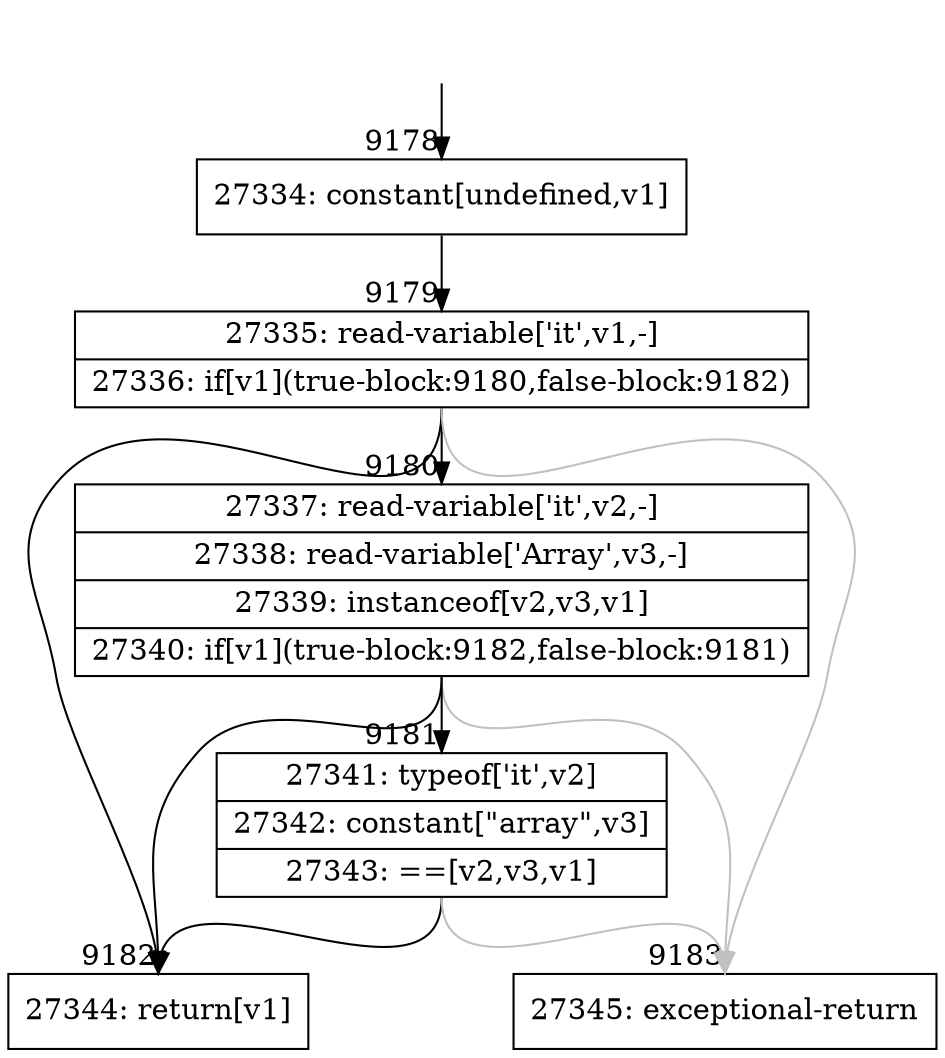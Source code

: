 digraph {
rankdir="TD"
BB_entry626[shape=none,label=""];
BB_entry626 -> BB9178 [tailport=s, headport=n, headlabel="    9178"]
BB9178 [shape=record label="{27334: constant[undefined,v1]}" ] 
BB9178 -> BB9179 [tailport=s, headport=n, headlabel="      9179"]
BB9179 [shape=record label="{27335: read-variable['it',v1,-]|27336: if[v1](true-block:9180,false-block:9182)}" ] 
BB9179 -> BB9182 [tailport=s, headport=n, headlabel="      9182"]
BB9179 -> BB9180 [tailport=s, headport=n, headlabel="      9180"]
BB9179 -> BB9183 [tailport=s, headport=n, color=gray, headlabel="      9183"]
BB9180 [shape=record label="{27337: read-variable['it',v2,-]|27338: read-variable['Array',v3,-]|27339: instanceof[v2,v3,v1]|27340: if[v1](true-block:9182,false-block:9181)}" ] 
BB9180 -> BB9182 [tailport=s, headport=n]
BB9180 -> BB9181 [tailport=s, headport=n, headlabel="      9181"]
BB9180 -> BB9183 [tailport=s, headport=n, color=gray]
BB9181 [shape=record label="{27341: typeof['it',v2]|27342: constant[\"array\",v3]|27343: ==[v2,v3,v1]}" ] 
BB9181 -> BB9182 [tailport=s, headport=n]
BB9181 -> BB9183 [tailport=s, headport=n, color=gray]
BB9182 [shape=record label="{27344: return[v1]}" ] 
BB9183 [shape=record label="{27345: exceptional-return}" ] 
//#$~ 12865
}

